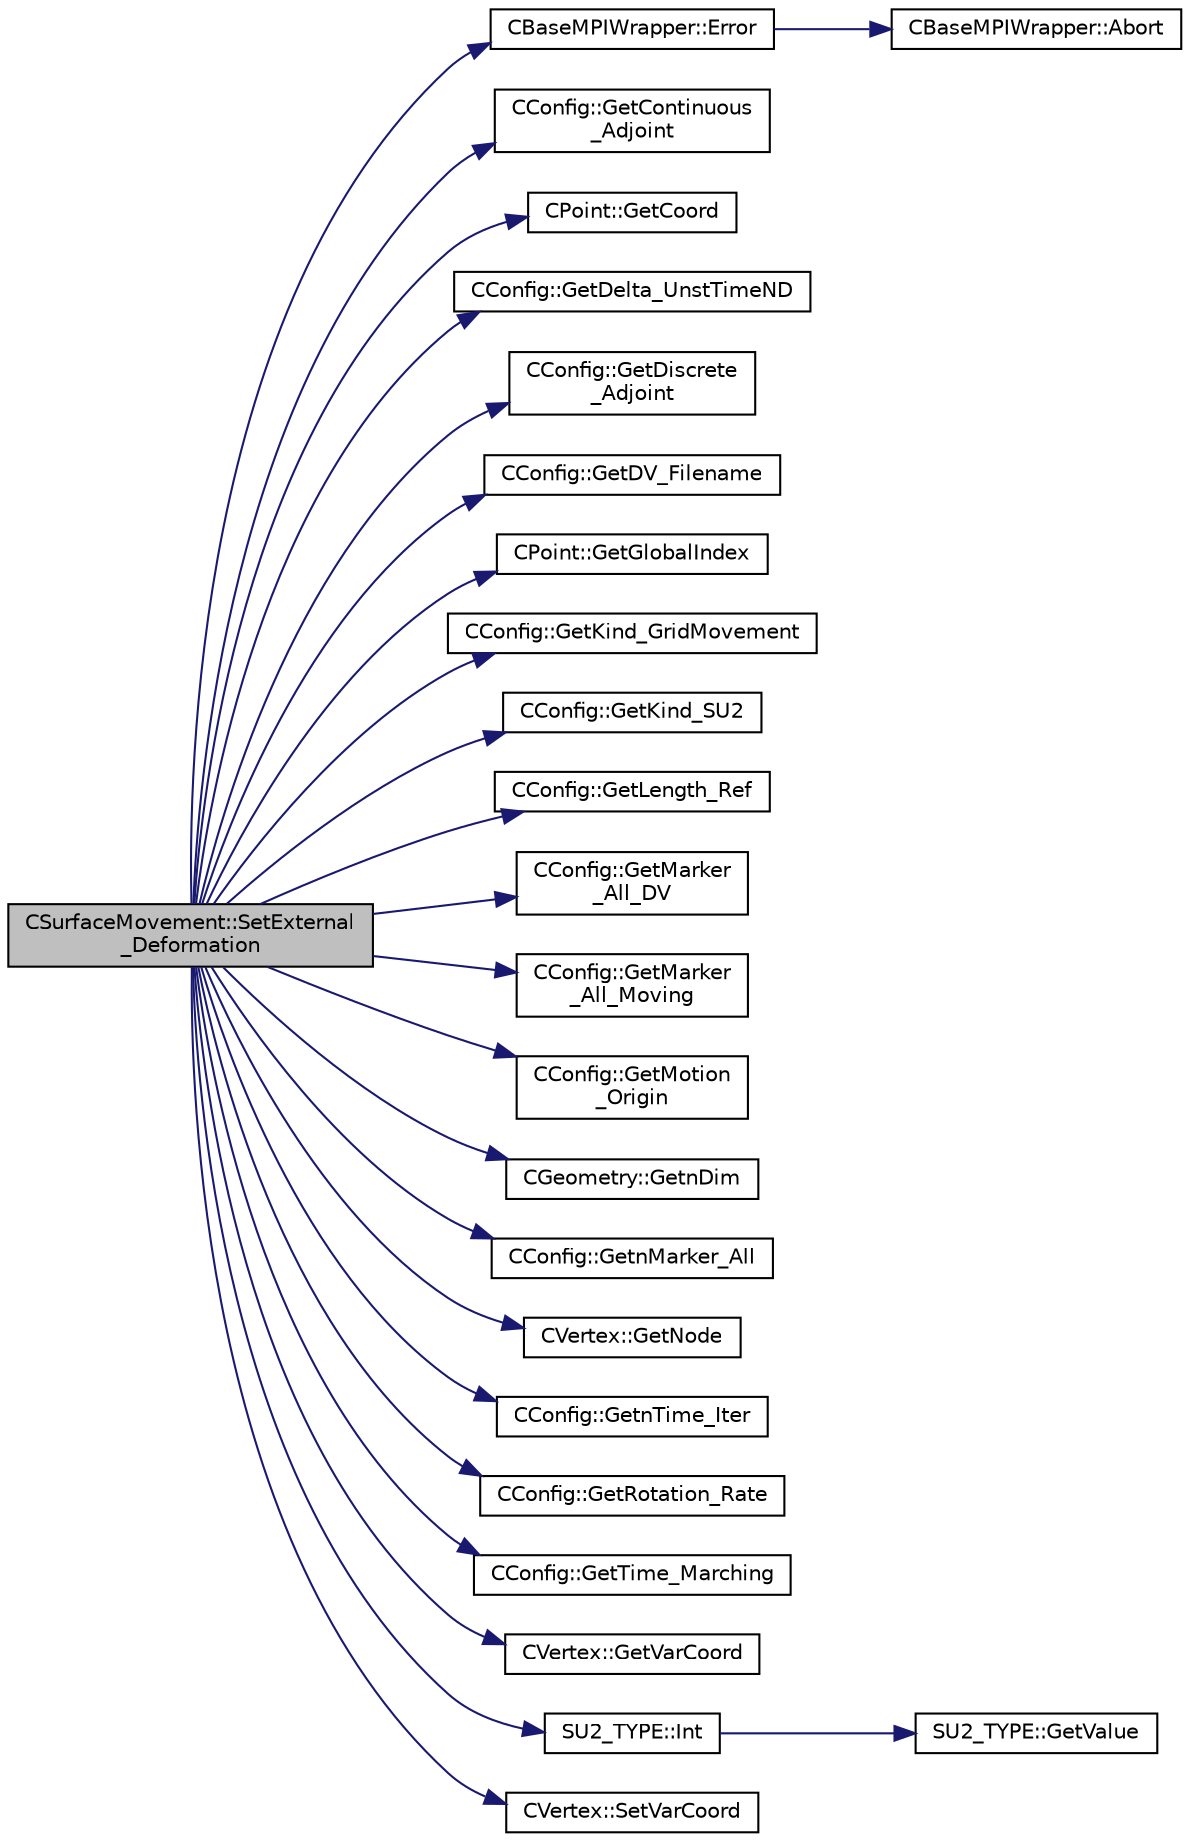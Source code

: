 digraph "CSurfaceMovement::SetExternal_Deformation"
{
 // LATEX_PDF_SIZE
  edge [fontname="Helvetica",fontsize="10",labelfontname="Helvetica",labelfontsize="10"];
  node [fontname="Helvetica",fontsize="10",shape=record];
  rankdir="LR";
  Node1 [label="CSurfaceMovement::SetExternal\l_Deformation",height=0.2,width=0.4,color="black", fillcolor="grey75", style="filled", fontcolor="black",tooltip="Set any surface deformationsbased on an input file."];
  Node1 -> Node2 [color="midnightblue",fontsize="10",style="solid",fontname="Helvetica"];
  Node2 [label="CBaseMPIWrapper::Error",height=0.2,width=0.4,color="black", fillcolor="white", style="filled",URL="$classCBaseMPIWrapper.html#a04457c47629bda56704e6a8804833eeb",tooltip=" "];
  Node2 -> Node3 [color="midnightblue",fontsize="10",style="solid",fontname="Helvetica"];
  Node3 [label="CBaseMPIWrapper::Abort",height=0.2,width=0.4,color="black", fillcolor="white", style="filled",URL="$classCBaseMPIWrapper.html#af7297d861dca86b45cf561b6ab642e8f",tooltip=" "];
  Node1 -> Node4 [color="midnightblue",fontsize="10",style="solid",fontname="Helvetica"];
  Node4 [label="CConfig::GetContinuous\l_Adjoint",height=0.2,width=0.4,color="black", fillcolor="white", style="filled",URL="$classCConfig.html#a1eb754aa86fb8154bc9eefea616b7cf9",tooltip="Determines if problem is adjoint."];
  Node1 -> Node5 [color="midnightblue",fontsize="10",style="solid",fontname="Helvetica"];
  Node5 [label="CPoint::GetCoord",height=0.2,width=0.4,color="black", fillcolor="white", style="filled",URL="$classCPoint.html#ab16c29dd03911529cd73bf467c313179",tooltip="Get the coordinates dor the control volume."];
  Node1 -> Node6 [color="midnightblue",fontsize="10",style="solid",fontname="Helvetica"];
  Node6 [label="CConfig::GetDelta_UnstTimeND",height=0.2,width=0.4,color="black", fillcolor="white", style="filled",URL="$classCConfig.html#a0acfef8e480970316e9e672eacd59e9b",tooltip="If we are prforming an unsteady simulation, there is only one value of the time step for the complete..."];
  Node1 -> Node7 [color="midnightblue",fontsize="10",style="solid",fontname="Helvetica"];
  Node7 [label="CConfig::GetDiscrete\l_Adjoint",height=0.2,width=0.4,color="black", fillcolor="white", style="filled",URL="$classCConfig.html#ab3928c4e6debcf50dcd0d38985f6980c",tooltip="Get the indicator whether we are solving an discrete adjoint problem."];
  Node1 -> Node8 [color="midnightblue",fontsize="10",style="solid",fontname="Helvetica"];
  Node8 [label="CConfig::GetDV_Filename",height=0.2,width=0.4,color="black", fillcolor="white", style="filled",URL="$classCConfig.html#ac2383a7ca91abd2191b99df3f9bd2e7a",tooltip="Get name of the arbitrary mesh motion input file."];
  Node1 -> Node9 [color="midnightblue",fontsize="10",style="solid",fontname="Helvetica"];
  Node9 [label="CPoint::GetGlobalIndex",height=0.2,width=0.4,color="black", fillcolor="white", style="filled",URL="$classCPoint.html#a8a53865a92d645b1b74c4d817b4aae10",tooltip="Get the global index in a parallel computation."];
  Node1 -> Node10 [color="midnightblue",fontsize="10",style="solid",fontname="Helvetica"];
  Node10 [label="CConfig::GetKind_GridMovement",height=0.2,width=0.4,color="black", fillcolor="white", style="filled",URL="$classCConfig.html#a050c7389c2d16a111890bb44dd7cbcea",tooltip="Get the type of dynamic mesh motion. Each zone gets a config file."];
  Node1 -> Node11 [color="midnightblue",fontsize="10",style="solid",fontname="Helvetica"];
  Node11 [label="CConfig::GetKind_SU2",height=0.2,width=0.4,color="black", fillcolor="white", style="filled",URL="$classCConfig.html#a8a176b0a0c34db4d6dcc9e55e240e37b",tooltip="Get the kind of SU2 software component."];
  Node1 -> Node12 [color="midnightblue",fontsize="10",style="solid",fontname="Helvetica"];
  Node12 [label="CConfig::GetLength_Ref",height=0.2,width=0.4,color="black", fillcolor="white", style="filled",URL="$classCConfig.html#a4c1facfb47bc3aee60dc92a350f0a82d",tooltip="Get the value of the reference length for non-dimensionalization. This value should always be 1 inter..."];
  Node1 -> Node13 [color="midnightblue",fontsize="10",style="solid",fontname="Helvetica"];
  Node13 [label="CConfig::GetMarker\l_All_DV",height=0.2,width=0.4,color="black", fillcolor="white", style="filled",URL="$classCConfig.html#aaae83227f09eb4581bd01093377240be",tooltip="Get the DV information for a marker val_marker."];
  Node1 -> Node14 [color="midnightblue",fontsize="10",style="solid",fontname="Helvetica"];
  Node14 [label="CConfig::GetMarker\l_All_Moving",height=0.2,width=0.4,color="black", fillcolor="white", style="filled",URL="$classCConfig.html#aa92e30407f9aaad234c7a557019cd3c5",tooltip="Get the motion information for a marker val_marker."];
  Node1 -> Node15 [color="midnightblue",fontsize="10",style="solid",fontname="Helvetica"];
  Node15 [label="CConfig::GetMotion\l_Origin",height=0.2,width=0.4,color="black", fillcolor="white", style="filled",URL="$classCConfig.html#a148a58b999d4e8767667fffc76b245f6",tooltip="Get the mesh motion origin."];
  Node1 -> Node16 [color="midnightblue",fontsize="10",style="solid",fontname="Helvetica"];
  Node16 [label="CGeometry::GetnDim",height=0.2,width=0.4,color="black", fillcolor="white", style="filled",URL="$classCGeometry.html#ace7f7fe876f629f5bd5f92d4805a1a4b",tooltip="Get number of coordinates."];
  Node1 -> Node17 [color="midnightblue",fontsize="10",style="solid",fontname="Helvetica"];
  Node17 [label="CConfig::GetnMarker_All",height=0.2,width=0.4,color="black", fillcolor="white", style="filled",URL="$classCConfig.html#a459dee039e618d21a5d78db61c221240",tooltip="Get the total number of boundary markers of the local process including send/receive domains."];
  Node1 -> Node18 [color="midnightblue",fontsize="10",style="solid",fontname="Helvetica"];
  Node18 [label="CVertex::GetNode",height=0.2,width=0.4,color="black", fillcolor="white", style="filled",URL="$classCVertex.html#ad568da06e7191358d3a09a1bee71cdb5",tooltip="Get the node of the vertex."];
  Node1 -> Node19 [color="midnightblue",fontsize="10",style="solid",fontname="Helvetica"];
  Node19 [label="CConfig::GetnTime_Iter",height=0.2,width=0.4,color="black", fillcolor="white", style="filled",URL="$classCConfig.html#a22b101932c391aea5173975130f488fd",tooltip="Get the number of time iterations."];
  Node1 -> Node20 [color="midnightblue",fontsize="10",style="solid",fontname="Helvetica"];
  Node20 [label="CConfig::GetRotation_Rate",height=0.2,width=0.4,color="black", fillcolor="white", style="filled",URL="$classCConfig.html#a3f9890ff8ca2b98646e4ebf3de8c9c13",tooltip="Get the rotation rate of the mesh."];
  Node1 -> Node21 [color="midnightblue",fontsize="10",style="solid",fontname="Helvetica"];
  Node21 [label="CConfig::GetTime_Marching",height=0.2,width=0.4,color="black", fillcolor="white", style="filled",URL="$classCConfig.html#ac47e04d76ce865893a94dcedd3c9b6a5",tooltip="Provides information about the time integration, and change the write in the output files information..."];
  Node1 -> Node22 [color="midnightblue",fontsize="10",style="solid",fontname="Helvetica"];
  Node22 [label="CVertex::GetVarCoord",height=0.2,width=0.4,color="black", fillcolor="white", style="filled",URL="$classCVertex.html#a172c7c228eeca630e32484e0790813d7",tooltip="Get the value of the coordinate variation due to a surface modification."];
  Node1 -> Node23 [color="midnightblue",fontsize="10",style="solid",fontname="Helvetica"];
  Node23 [label="SU2_TYPE::Int",height=0.2,width=0.4,color="black", fillcolor="white", style="filled",URL="$namespaceSU2__TYPE.html#a6b48817766d8a6486caa2807a52f6bae",tooltip="Casts the primitive value to int (uses GetValue, already implemented for each type)."];
  Node23 -> Node24 [color="midnightblue",fontsize="10",style="solid",fontname="Helvetica"];
  Node24 [label="SU2_TYPE::GetValue",height=0.2,width=0.4,color="black", fillcolor="white", style="filled",URL="$namespaceSU2__TYPE.html#adf52a59d6f4e578f7915ec9abbf7cb22",tooltip="Get the (primitive) value of the datatype (needs to be specialized for active types)."];
  Node1 -> Node25 [color="midnightblue",fontsize="10",style="solid",fontname="Helvetica"];
  Node25 [label="CVertex::SetVarCoord",height=0.2,width=0.4,color="black", fillcolor="white", style="filled",URL="$classCVertex.html#ab705d7477e40e6291d9633dcf8fa5ef3",tooltip="Set the value of the coordinate variation due to a surface modification."];
}
